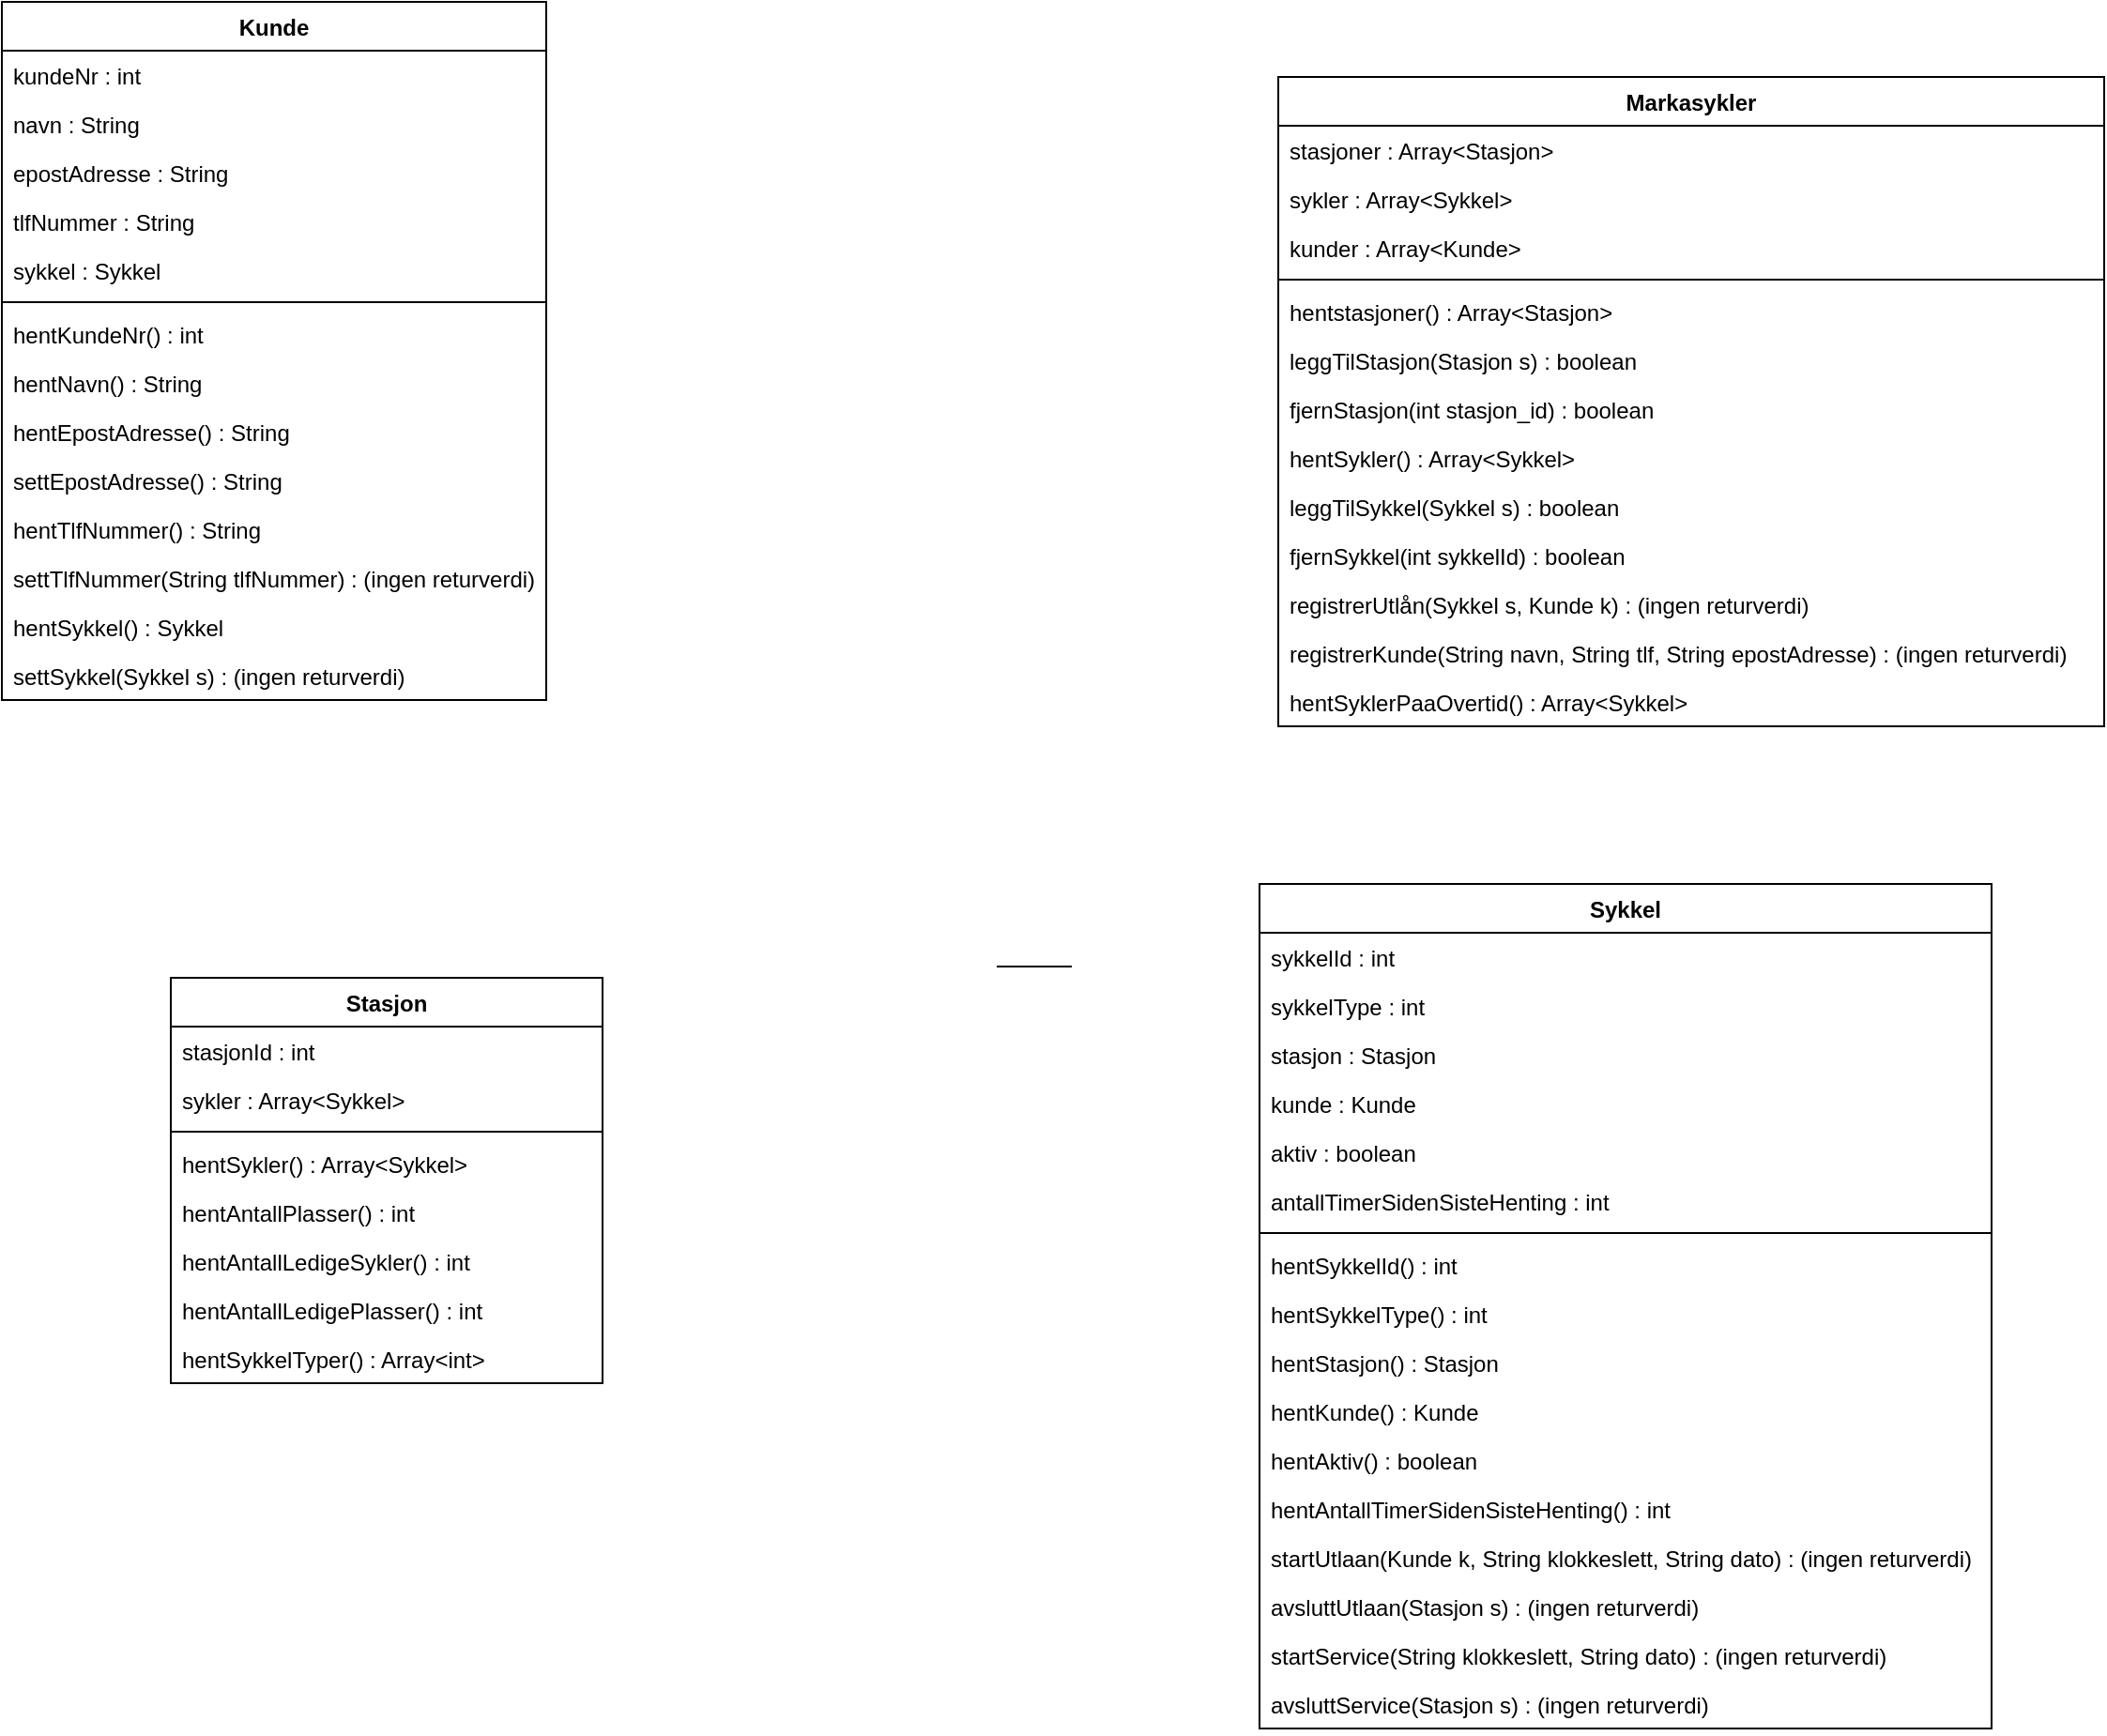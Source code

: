 <mxfile version="13.7.6" type="github">
  <diagram id="C5RBs43oDa-KdzZeNtuy" name="Page-1">
    <mxGraphModel dx="1757" dy="1194" grid="1" gridSize="10" guides="1" tooltips="1" connect="1" arrows="1" fold="1" page="1" pageScale="1" pageWidth="1654" pageHeight="1169" math="0" shadow="0">
      <root>
        <mxCell id="WIyWlLk6GJQsqaUBKTNV-0" />
        <mxCell id="WIyWlLk6GJQsqaUBKTNV-1" parent="WIyWlLk6GJQsqaUBKTNV-0" />
        <mxCell id="5cLu1j_Fh5NlevFUKu2e-8" value="Markasykler" style="swimlane;fontStyle=1;align=center;verticalAlign=top;childLayout=stackLayout;horizontal=1;startSize=26;horizontalStack=0;resizeParent=1;resizeParentMax=0;resizeLast=0;collapsible=1;marginBottom=0;" vertex="1" parent="WIyWlLk6GJQsqaUBKTNV-1">
          <mxGeometry x="940" y="130" width="440" height="346" as="geometry" />
        </mxCell>
        <mxCell id="5cLu1j_Fh5NlevFUKu2e-12" value="stasjoner : Array&lt;Stasjon&gt;" style="text;strokeColor=none;fillColor=none;align=left;verticalAlign=top;spacingLeft=4;spacingRight=4;overflow=hidden;rotatable=0;points=[[0,0.5],[1,0.5]];portConstraint=eastwest;" vertex="1" parent="5cLu1j_Fh5NlevFUKu2e-8">
          <mxGeometry y="26" width="440" height="26" as="geometry" />
        </mxCell>
        <mxCell id="5cLu1j_Fh5NlevFUKu2e-9" value="sykler : Array&lt;Sykkel&gt;" style="text;strokeColor=none;fillColor=none;align=left;verticalAlign=top;spacingLeft=4;spacingRight=4;overflow=hidden;rotatable=0;points=[[0,0.5],[1,0.5]];portConstraint=eastwest;" vertex="1" parent="5cLu1j_Fh5NlevFUKu2e-8">
          <mxGeometry y="52" width="440" height="26" as="geometry" />
        </mxCell>
        <mxCell id="5cLu1j_Fh5NlevFUKu2e-13" value="kunder : Array&lt;Kunde&gt;" style="text;strokeColor=none;fillColor=none;align=left;verticalAlign=top;spacingLeft=4;spacingRight=4;overflow=hidden;rotatable=0;points=[[0,0.5],[1,0.5]];portConstraint=eastwest;" vertex="1" parent="5cLu1j_Fh5NlevFUKu2e-8">
          <mxGeometry y="78" width="440" height="26" as="geometry" />
        </mxCell>
        <mxCell id="5cLu1j_Fh5NlevFUKu2e-10" value="" style="line;strokeWidth=1;fillColor=none;align=left;verticalAlign=middle;spacingTop=-1;spacingLeft=3;spacingRight=3;rotatable=0;labelPosition=right;points=[];portConstraint=eastwest;" vertex="1" parent="5cLu1j_Fh5NlevFUKu2e-8">
          <mxGeometry y="104" width="440" height="8" as="geometry" />
        </mxCell>
        <mxCell id="5cLu1j_Fh5NlevFUKu2e-11" value="hentstasjoner() : Array&lt;Stasjon&gt;" style="text;strokeColor=none;fillColor=none;align=left;verticalAlign=top;spacingLeft=4;spacingRight=4;overflow=hidden;rotatable=0;points=[[0,0.5],[1,0.5]];portConstraint=eastwest;" vertex="1" parent="5cLu1j_Fh5NlevFUKu2e-8">
          <mxGeometry y="112" width="440" height="26" as="geometry" />
        </mxCell>
        <mxCell id="5cLu1j_Fh5NlevFUKu2e-15" value="leggTilStasjon(Stasjon s) : boolean" style="text;strokeColor=none;fillColor=none;align=left;verticalAlign=top;spacingLeft=4;spacingRight=4;overflow=hidden;rotatable=0;points=[[0,0.5],[1,0.5]];portConstraint=eastwest;" vertex="1" parent="5cLu1j_Fh5NlevFUKu2e-8">
          <mxGeometry y="138" width="440" height="26" as="geometry" />
        </mxCell>
        <mxCell id="5cLu1j_Fh5NlevFUKu2e-16" value="fjernStasjon(int stasjon_id) : boolean" style="text;strokeColor=none;fillColor=none;align=left;verticalAlign=top;spacingLeft=4;spacingRight=4;overflow=hidden;rotatable=0;points=[[0,0.5],[1,0.5]];portConstraint=eastwest;" vertex="1" parent="5cLu1j_Fh5NlevFUKu2e-8">
          <mxGeometry y="164" width="440" height="26" as="geometry" />
        </mxCell>
        <mxCell id="5cLu1j_Fh5NlevFUKu2e-17" value="hentSykler() : Array&lt;Sykkel&gt;" style="text;strokeColor=none;fillColor=none;align=left;verticalAlign=top;spacingLeft=4;spacingRight=4;overflow=hidden;rotatable=0;points=[[0,0.5],[1,0.5]];portConstraint=eastwest;" vertex="1" parent="5cLu1j_Fh5NlevFUKu2e-8">
          <mxGeometry y="190" width="440" height="26" as="geometry" />
        </mxCell>
        <mxCell id="5cLu1j_Fh5NlevFUKu2e-18" value="leggTilSykkel(Sykkel s) : boolean" style="text;strokeColor=none;fillColor=none;align=left;verticalAlign=top;spacingLeft=4;spacingRight=4;overflow=hidden;rotatable=0;points=[[0,0.5],[1,0.5]];portConstraint=eastwest;" vertex="1" parent="5cLu1j_Fh5NlevFUKu2e-8">
          <mxGeometry y="216" width="440" height="26" as="geometry" />
        </mxCell>
        <mxCell id="5cLu1j_Fh5NlevFUKu2e-19" value="fjernSykkel(int sykkelId) : boolean" style="text;strokeColor=none;fillColor=none;align=left;verticalAlign=top;spacingLeft=4;spacingRight=4;overflow=hidden;rotatable=0;points=[[0,0.5],[1,0.5]];portConstraint=eastwest;" vertex="1" parent="5cLu1j_Fh5NlevFUKu2e-8">
          <mxGeometry y="242" width="440" height="26" as="geometry" />
        </mxCell>
        <mxCell id="5cLu1j_Fh5NlevFUKu2e-20" value="registrerUtlån(Sykkel s, Kunde k) : (ingen returverdi) " style="text;strokeColor=none;fillColor=none;align=left;verticalAlign=top;spacingLeft=4;spacingRight=4;overflow=hidden;rotatable=0;points=[[0,0.5],[1,0.5]];portConstraint=eastwest;" vertex="1" parent="5cLu1j_Fh5NlevFUKu2e-8">
          <mxGeometry y="268" width="440" height="26" as="geometry" />
        </mxCell>
        <mxCell id="5cLu1j_Fh5NlevFUKu2e-21" value="registrerKunde(String navn, String tlf, String epostAdresse) : (ingen returverdi)" style="text;strokeColor=none;fillColor=none;align=left;verticalAlign=top;spacingLeft=4;spacingRight=4;overflow=hidden;rotatable=0;points=[[0,0.5],[1,0.5]];portConstraint=eastwest;" vertex="1" parent="5cLu1j_Fh5NlevFUKu2e-8">
          <mxGeometry y="294" width="440" height="26" as="geometry" />
        </mxCell>
        <mxCell id="5cLu1j_Fh5NlevFUKu2e-22" value="hentSyklerPaaOvertid() : Array&lt;Sykkel&gt;" style="text;strokeColor=none;fillColor=none;align=left;verticalAlign=top;spacingLeft=4;spacingRight=4;overflow=hidden;rotatable=0;points=[[0,0.5],[1,0.5]];portConstraint=eastwest;" vertex="1" parent="5cLu1j_Fh5NlevFUKu2e-8">
          <mxGeometry y="320" width="440" height="26" as="geometry" />
        </mxCell>
        <mxCell id="QVgdoW_EJSvDWmZYw-zW-0" value="Sykkel" style="swimlane;fontStyle=1;align=center;verticalAlign=top;childLayout=stackLayout;horizontal=1;startSize=26;horizontalStack=0;resizeParent=1;resizeParentMax=0;resizeLast=0;collapsible=1;marginBottom=0;" vertex="1" parent="WIyWlLk6GJQsqaUBKTNV-1">
          <mxGeometry x="930" y="560" width="390" height="450" as="geometry" />
        </mxCell>
        <mxCell id="QVgdoW_EJSvDWmZYw-zW-1" value="sykkelId : int" style="text;strokeColor=none;fillColor=none;align=left;verticalAlign=top;spacingLeft=4;spacingRight=4;overflow=hidden;rotatable=0;points=[[0,0.5],[1,0.5]];portConstraint=eastwest;fontStyle=0" vertex="1" parent="QVgdoW_EJSvDWmZYw-zW-0">
          <mxGeometry y="26" width="390" height="26" as="geometry" />
        </mxCell>
        <mxCell id="QVgdoW_EJSvDWmZYw-zW-2" value="sykkelType : int" style="text;strokeColor=none;fillColor=none;align=left;verticalAlign=top;spacingLeft=4;spacingRight=4;overflow=hidden;rotatable=0;points=[[0,0.5],[1,0.5]];portConstraint=eastwest;" vertex="1" parent="QVgdoW_EJSvDWmZYw-zW-0">
          <mxGeometry y="52" width="390" height="26" as="geometry" />
        </mxCell>
        <mxCell id="QVgdoW_EJSvDWmZYw-zW-9" value="stasjon : Stasjon" style="text;strokeColor=none;fillColor=none;align=left;verticalAlign=top;spacingLeft=4;spacingRight=4;overflow=hidden;rotatable=0;points=[[0,0.5],[1,0.5]];portConstraint=eastwest;" vertex="1" parent="QVgdoW_EJSvDWmZYw-zW-0">
          <mxGeometry y="78" width="390" height="26" as="geometry" />
        </mxCell>
        <mxCell id="QVgdoW_EJSvDWmZYw-zW-10" value="kunde : Kunde" style="text;strokeColor=none;fillColor=none;align=left;verticalAlign=top;spacingLeft=4;spacingRight=4;overflow=hidden;rotatable=0;points=[[0,0.5],[1,0.5]];portConstraint=eastwest;" vertex="1" parent="QVgdoW_EJSvDWmZYw-zW-0">
          <mxGeometry y="104" width="390" height="26" as="geometry" />
        </mxCell>
        <mxCell id="QVgdoW_EJSvDWmZYw-zW-11" value="aktiv : boolean" style="text;strokeColor=none;fillColor=none;align=left;verticalAlign=top;spacingLeft=4;spacingRight=4;overflow=hidden;rotatable=0;points=[[0,0.5],[1,0.5]];portConstraint=eastwest;" vertex="1" parent="QVgdoW_EJSvDWmZYw-zW-0">
          <mxGeometry y="130" width="390" height="26" as="geometry" />
        </mxCell>
        <mxCell id="QVgdoW_EJSvDWmZYw-zW-12" value="antallTimerSidenSisteHenting : int" style="text;strokeColor=none;fillColor=none;align=left;verticalAlign=top;spacingLeft=4;spacingRight=4;overflow=hidden;rotatable=0;points=[[0,0.5],[1,0.5]];portConstraint=eastwest;" vertex="1" parent="QVgdoW_EJSvDWmZYw-zW-0">
          <mxGeometry y="156" width="390" height="26" as="geometry" />
        </mxCell>
        <mxCell id="QVgdoW_EJSvDWmZYw-zW-3" value="" style="line;strokeWidth=1;fillColor=none;align=left;verticalAlign=middle;spacingTop=-1;spacingLeft=3;spacingRight=3;rotatable=0;labelPosition=right;points=[];portConstraint=eastwest;" vertex="1" parent="QVgdoW_EJSvDWmZYw-zW-0">
          <mxGeometry y="182" width="390" height="8" as="geometry" />
        </mxCell>
        <mxCell id="QVgdoW_EJSvDWmZYw-zW-4" value="hentSykkelId() : int" style="text;strokeColor=none;fillColor=none;align=left;verticalAlign=top;spacingLeft=4;spacingRight=4;overflow=hidden;rotatable=0;points=[[0,0.5],[1,0.5]];portConstraint=eastwest;" vertex="1" parent="QVgdoW_EJSvDWmZYw-zW-0">
          <mxGeometry y="190" width="390" height="26" as="geometry" />
        </mxCell>
        <mxCell id="QVgdoW_EJSvDWmZYw-zW-5" value="hentSykkelType() : int" style="text;strokeColor=none;fillColor=none;align=left;verticalAlign=top;spacingLeft=4;spacingRight=4;overflow=hidden;rotatable=0;points=[[0,0.5],[1,0.5]];portConstraint=eastwest;" vertex="1" parent="QVgdoW_EJSvDWmZYw-zW-0">
          <mxGeometry y="216" width="390" height="26" as="geometry" />
        </mxCell>
        <mxCell id="QVgdoW_EJSvDWmZYw-zW-6" value="hentStasjon() : Stasjon" style="text;strokeColor=none;fillColor=none;align=left;verticalAlign=top;spacingLeft=4;spacingRight=4;overflow=hidden;rotatable=0;points=[[0,0.5],[1,0.5]];portConstraint=eastwest;" vertex="1" parent="QVgdoW_EJSvDWmZYw-zW-0">
          <mxGeometry y="242" width="390" height="26" as="geometry" />
        </mxCell>
        <mxCell id="QVgdoW_EJSvDWmZYw-zW-7" value="hentKunde() : Kunde" style="text;strokeColor=none;fillColor=none;align=left;verticalAlign=top;spacingLeft=4;spacingRight=4;overflow=hidden;rotatable=0;points=[[0,0.5],[1,0.5]];portConstraint=eastwest;" vertex="1" parent="QVgdoW_EJSvDWmZYw-zW-0">
          <mxGeometry y="268" width="390" height="26" as="geometry" />
        </mxCell>
        <mxCell id="QVgdoW_EJSvDWmZYw-zW-8" value="hentAktiv() : boolean" style="text;strokeColor=none;fillColor=none;align=left;verticalAlign=top;spacingLeft=4;spacingRight=4;overflow=hidden;rotatable=0;points=[[0,0.5],[1,0.5]];portConstraint=eastwest;" vertex="1" parent="QVgdoW_EJSvDWmZYw-zW-0">
          <mxGeometry y="294" width="390" height="26" as="geometry" />
        </mxCell>
        <mxCell id="QVgdoW_EJSvDWmZYw-zW-13" value="hentAntallTimerSidenSisteHenting() : int" style="text;strokeColor=none;fillColor=none;align=left;verticalAlign=top;spacingLeft=4;spacingRight=4;overflow=hidden;rotatable=0;points=[[0,0.5],[1,0.5]];portConstraint=eastwest;" vertex="1" parent="QVgdoW_EJSvDWmZYw-zW-0">
          <mxGeometry y="320" width="390" height="26" as="geometry" />
        </mxCell>
        <mxCell id="QVgdoW_EJSvDWmZYw-zW-14" value="startUtlaan(Kunde k, String klokkeslett, String dato) : (ingen returverdi)" style="text;strokeColor=none;fillColor=none;align=left;verticalAlign=top;spacingLeft=4;spacingRight=4;overflow=hidden;rotatable=0;points=[[0,0.5],[1,0.5]];portConstraint=eastwest;" vertex="1" parent="QVgdoW_EJSvDWmZYw-zW-0">
          <mxGeometry y="346" width="390" height="26" as="geometry" />
        </mxCell>
        <mxCell id="QVgdoW_EJSvDWmZYw-zW-15" value="avsluttUtlaan(Stasjon s) : (ingen returverdi)" style="text;strokeColor=none;fillColor=none;align=left;verticalAlign=top;spacingLeft=4;spacingRight=4;overflow=hidden;rotatable=0;points=[[0,0.5],[1,0.5]];portConstraint=eastwest;" vertex="1" parent="QVgdoW_EJSvDWmZYw-zW-0">
          <mxGeometry y="372" width="390" height="26" as="geometry" />
        </mxCell>
        <mxCell id="QVgdoW_EJSvDWmZYw-zW-16" value="startService(String klokkeslett, String dato) : (ingen returverdi)" style="text;strokeColor=none;fillColor=none;align=left;verticalAlign=top;spacingLeft=4;spacingRight=4;overflow=hidden;rotatable=0;points=[[0,0.5],[1,0.5]];portConstraint=eastwest;" vertex="1" parent="QVgdoW_EJSvDWmZYw-zW-0">
          <mxGeometry y="398" width="390" height="26" as="geometry" />
        </mxCell>
        <mxCell id="QVgdoW_EJSvDWmZYw-zW-17" value="avsluttService(Stasjon s) : (ingen returverdi)" style="text;strokeColor=none;fillColor=none;align=left;verticalAlign=top;spacingLeft=4;spacingRight=4;overflow=hidden;rotatable=0;points=[[0,0.5],[1,0.5]];portConstraint=eastwest;" vertex="1" parent="QVgdoW_EJSvDWmZYw-zW-0">
          <mxGeometry y="424" width="390" height="26" as="geometry" />
        </mxCell>
        <mxCell id="9goj5CrehQjhdctx5q1Q-0" value="Stasjon" style="swimlane;fontStyle=1;align=center;verticalAlign=top;childLayout=stackLayout;horizontal=1;startSize=26;horizontalStack=0;resizeParent=1;resizeParentMax=0;resizeLast=0;collapsible=1;marginBottom=0;" vertex="1" parent="WIyWlLk6GJQsqaUBKTNV-1">
          <mxGeometry x="350" y="610" width="230" height="216" as="geometry" />
        </mxCell>
        <mxCell id="9goj5CrehQjhdctx5q1Q-5" value="stasjonId : int" style="text;strokeColor=none;fillColor=none;align=left;verticalAlign=top;spacingLeft=4;spacingRight=4;overflow=hidden;rotatable=0;points=[[0,0.5],[1,0.5]];portConstraint=eastwest;fontStyle=0" vertex="1" parent="9goj5CrehQjhdctx5q1Q-0">
          <mxGeometry y="26" width="230" height="26" as="geometry" />
        </mxCell>
        <mxCell id="9goj5CrehQjhdctx5q1Q-12" value="sykler : Array&lt;Sykkel&gt;" style="text;strokeColor=none;fillColor=none;align=left;verticalAlign=top;spacingLeft=4;spacingRight=4;overflow=hidden;rotatable=0;points=[[0,0.5],[1,0.5]];portConstraint=eastwest;" vertex="1" parent="9goj5CrehQjhdctx5q1Q-0">
          <mxGeometry y="52" width="230" height="26" as="geometry" />
        </mxCell>
        <mxCell id="9goj5CrehQjhdctx5q1Q-2" value="" style="line;strokeWidth=1;fillColor=none;align=left;verticalAlign=middle;spacingTop=-1;spacingLeft=3;spacingRight=3;rotatable=0;labelPosition=right;points=[];portConstraint=eastwest;" vertex="1" parent="9goj5CrehQjhdctx5q1Q-0">
          <mxGeometry y="78" width="230" height="8" as="geometry" />
        </mxCell>
        <mxCell id="9goj5CrehQjhdctx5q1Q-8" value="hentSykler() : Array&lt;Sykkel&gt;" style="text;strokeColor=none;fillColor=none;align=left;verticalAlign=top;spacingLeft=4;spacingRight=4;overflow=hidden;rotatable=0;points=[[0,0.5],[1,0.5]];portConstraint=eastwest;" vertex="1" parent="9goj5CrehQjhdctx5q1Q-0">
          <mxGeometry y="86" width="230" height="26" as="geometry" />
        </mxCell>
        <mxCell id="9goj5CrehQjhdctx5q1Q-7" value="hentAntallPlasser() : int" style="text;strokeColor=none;fillColor=none;align=left;verticalAlign=top;spacingLeft=4;spacingRight=4;overflow=hidden;rotatable=0;points=[[0,0.5],[1,0.5]];portConstraint=eastwest;" vertex="1" parent="9goj5CrehQjhdctx5q1Q-0">
          <mxGeometry y="112" width="230" height="26" as="geometry" />
        </mxCell>
        <mxCell id="9goj5CrehQjhdctx5q1Q-9" value="hentAntallLedigeSykler() : int" style="text;strokeColor=none;fillColor=none;align=left;verticalAlign=top;spacingLeft=4;spacingRight=4;overflow=hidden;rotatable=0;points=[[0,0.5],[1,0.5]];portConstraint=eastwest;" vertex="1" parent="9goj5CrehQjhdctx5q1Q-0">
          <mxGeometry y="138" width="230" height="26" as="geometry" />
        </mxCell>
        <mxCell id="9goj5CrehQjhdctx5q1Q-10" value="hentAntallLedigePlasser() : int" style="text;strokeColor=none;fillColor=none;align=left;verticalAlign=top;spacingLeft=4;spacingRight=4;overflow=hidden;rotatable=0;points=[[0,0.5],[1,0.5]];portConstraint=eastwest;" vertex="1" parent="9goj5CrehQjhdctx5q1Q-0">
          <mxGeometry y="164" width="230" height="26" as="geometry" />
        </mxCell>
        <mxCell id="9goj5CrehQjhdctx5q1Q-11" value="hentSykkelTyper() : Array&lt;int&gt;" style="text;strokeColor=none;fillColor=none;align=left;verticalAlign=top;spacingLeft=4;spacingRight=4;overflow=hidden;rotatable=0;points=[[0,0.5],[1,0.5]];portConstraint=eastwest;" vertex="1" parent="9goj5CrehQjhdctx5q1Q-0">
          <mxGeometry y="190" width="230" height="26" as="geometry" />
        </mxCell>
        <mxCell id="aeJ9pazkbRF26ST0N7e8-0" value="Kunde" style="swimlane;fontStyle=1;align=center;verticalAlign=top;childLayout=stackLayout;horizontal=1;startSize=26;horizontalStack=0;resizeParent=1;resizeParentMax=0;resizeLast=0;collapsible=1;marginBottom=0;" vertex="1" parent="WIyWlLk6GJQsqaUBKTNV-1">
          <mxGeometry x="260" y="90" width="290" height="372" as="geometry" />
        </mxCell>
        <mxCell id="aeJ9pazkbRF26ST0N7e8-1" value="kundeNr : int" style="text;strokeColor=none;fillColor=none;align=left;verticalAlign=top;spacingLeft=4;spacingRight=4;overflow=hidden;rotatable=0;points=[[0,0.5],[1,0.5]];portConstraint=eastwest;fontStyle=0" vertex="1" parent="aeJ9pazkbRF26ST0N7e8-0">
          <mxGeometry y="26" width="290" height="26" as="geometry" />
        </mxCell>
        <mxCell id="aeJ9pazkbRF26ST0N7e8-2" value="navn : String" style="text;strokeColor=none;fillColor=none;align=left;verticalAlign=top;spacingLeft=4;spacingRight=4;overflow=hidden;rotatable=0;points=[[0,0.5],[1,0.5]];portConstraint=eastwest;" vertex="1" parent="aeJ9pazkbRF26ST0N7e8-0">
          <mxGeometry y="52" width="290" height="26" as="geometry" />
        </mxCell>
        <mxCell id="aeJ9pazkbRF26ST0N7e8-9" value="epostAdresse : String" style="text;strokeColor=none;fillColor=none;align=left;verticalAlign=top;spacingLeft=4;spacingRight=4;overflow=hidden;rotatable=0;points=[[0,0.5],[1,0.5]];portConstraint=eastwest;" vertex="1" parent="aeJ9pazkbRF26ST0N7e8-0">
          <mxGeometry y="78" width="290" height="26" as="geometry" />
        </mxCell>
        <mxCell id="aeJ9pazkbRF26ST0N7e8-10" value="tlfNummer : String" style="text;strokeColor=none;fillColor=none;align=left;verticalAlign=top;spacingLeft=4;spacingRight=4;overflow=hidden;rotatable=0;points=[[0,0.5],[1,0.5]];portConstraint=eastwest;" vertex="1" parent="aeJ9pazkbRF26ST0N7e8-0">
          <mxGeometry y="104" width="290" height="26" as="geometry" />
        </mxCell>
        <mxCell id="aeJ9pazkbRF26ST0N7e8-11" value="sykkel : Sykkel" style="text;strokeColor=none;fillColor=none;align=left;verticalAlign=top;spacingLeft=4;spacingRight=4;overflow=hidden;rotatable=0;points=[[0,0.5],[1,0.5]];portConstraint=eastwest;" vertex="1" parent="aeJ9pazkbRF26ST0N7e8-0">
          <mxGeometry y="130" width="290" height="26" as="geometry" />
        </mxCell>
        <mxCell id="aeJ9pazkbRF26ST0N7e8-3" value="" style="line;strokeWidth=1;fillColor=none;align=left;verticalAlign=middle;spacingTop=-1;spacingLeft=3;spacingRight=3;rotatable=0;labelPosition=right;points=[];portConstraint=eastwest;" vertex="1" parent="aeJ9pazkbRF26ST0N7e8-0">
          <mxGeometry y="156" width="290" height="8" as="geometry" />
        </mxCell>
        <mxCell id="aeJ9pazkbRF26ST0N7e8-4" value="hentKundeNr() : int" style="text;strokeColor=none;fillColor=none;align=left;verticalAlign=top;spacingLeft=4;spacingRight=4;overflow=hidden;rotatable=0;points=[[0,0.5],[1,0.5]];portConstraint=eastwest;" vertex="1" parent="aeJ9pazkbRF26ST0N7e8-0">
          <mxGeometry y="164" width="290" height="26" as="geometry" />
        </mxCell>
        <mxCell id="aeJ9pazkbRF26ST0N7e8-5" value="hentNavn() : String" style="text;strokeColor=none;fillColor=none;align=left;verticalAlign=top;spacingLeft=4;spacingRight=4;overflow=hidden;rotatable=0;points=[[0,0.5],[1,0.5]];portConstraint=eastwest;" vertex="1" parent="aeJ9pazkbRF26ST0N7e8-0">
          <mxGeometry y="190" width="290" height="26" as="geometry" />
        </mxCell>
        <mxCell id="aeJ9pazkbRF26ST0N7e8-6" value="hentEpostAdresse() : String" style="text;strokeColor=none;fillColor=none;align=left;verticalAlign=top;spacingLeft=4;spacingRight=4;overflow=hidden;rotatable=0;points=[[0,0.5],[1,0.5]];portConstraint=eastwest;" vertex="1" parent="aeJ9pazkbRF26ST0N7e8-0">
          <mxGeometry y="216" width="290" height="26" as="geometry" />
        </mxCell>
        <mxCell id="aeJ9pazkbRF26ST0N7e8-7" value="settEpostAdresse() : String" style="text;strokeColor=none;fillColor=none;align=left;verticalAlign=top;spacingLeft=4;spacingRight=4;overflow=hidden;rotatable=0;points=[[0,0.5],[1,0.5]];portConstraint=eastwest;" vertex="1" parent="aeJ9pazkbRF26ST0N7e8-0">
          <mxGeometry y="242" width="290" height="26" as="geometry" />
        </mxCell>
        <mxCell id="aeJ9pazkbRF26ST0N7e8-8" value="hentTlfNummer() : String" style="text;strokeColor=none;fillColor=none;align=left;verticalAlign=top;spacingLeft=4;spacingRight=4;overflow=hidden;rotatable=0;points=[[0,0.5],[1,0.5]];portConstraint=eastwest;" vertex="1" parent="aeJ9pazkbRF26ST0N7e8-0">
          <mxGeometry y="268" width="290" height="26" as="geometry" />
        </mxCell>
        <mxCell id="aeJ9pazkbRF26ST0N7e8-12" value="settTlfNummer(String tlfNummer) : (ingen returverdi)" style="text;strokeColor=none;fillColor=none;align=left;verticalAlign=top;spacingLeft=4;spacingRight=4;overflow=hidden;rotatable=0;points=[[0,0.5],[1,0.5]];portConstraint=eastwest;" vertex="1" parent="aeJ9pazkbRF26ST0N7e8-0">
          <mxGeometry y="294" width="290" height="26" as="geometry" />
        </mxCell>
        <mxCell id="aeJ9pazkbRF26ST0N7e8-13" value="hentSykkel() : Sykkel" style="text;strokeColor=none;fillColor=none;align=left;verticalAlign=top;spacingLeft=4;spacingRight=4;overflow=hidden;rotatable=0;points=[[0,0.5],[1,0.5]];portConstraint=eastwest;" vertex="1" parent="aeJ9pazkbRF26ST0N7e8-0">
          <mxGeometry y="320" width="290" height="26" as="geometry" />
        </mxCell>
        <mxCell id="aeJ9pazkbRF26ST0N7e8-14" value="settSykkel(Sykkel s) : (ingen returverdi)" style="text;strokeColor=none;fillColor=none;align=left;verticalAlign=top;spacingLeft=4;spacingRight=4;overflow=hidden;rotatable=0;points=[[0,0.5],[1,0.5]];portConstraint=eastwest;" vertex="1" parent="aeJ9pazkbRF26ST0N7e8-0">
          <mxGeometry y="346" width="290" height="26" as="geometry" />
        </mxCell>
        <mxCell id="5cLu1j_Fh5NlevFUKu2e-24" value="" style="line;strokeWidth=1;fillColor=none;align=left;verticalAlign=middle;spacingTop=-1;spacingLeft=3;spacingRight=3;rotatable=0;labelPosition=right;points=[];portConstraint=eastwest;" vertex="1" parent="WIyWlLk6GJQsqaUBKTNV-1">
          <mxGeometry x="790" y="600" width="40" height="8" as="geometry" />
        </mxCell>
      </root>
    </mxGraphModel>
  </diagram>
</mxfile>
